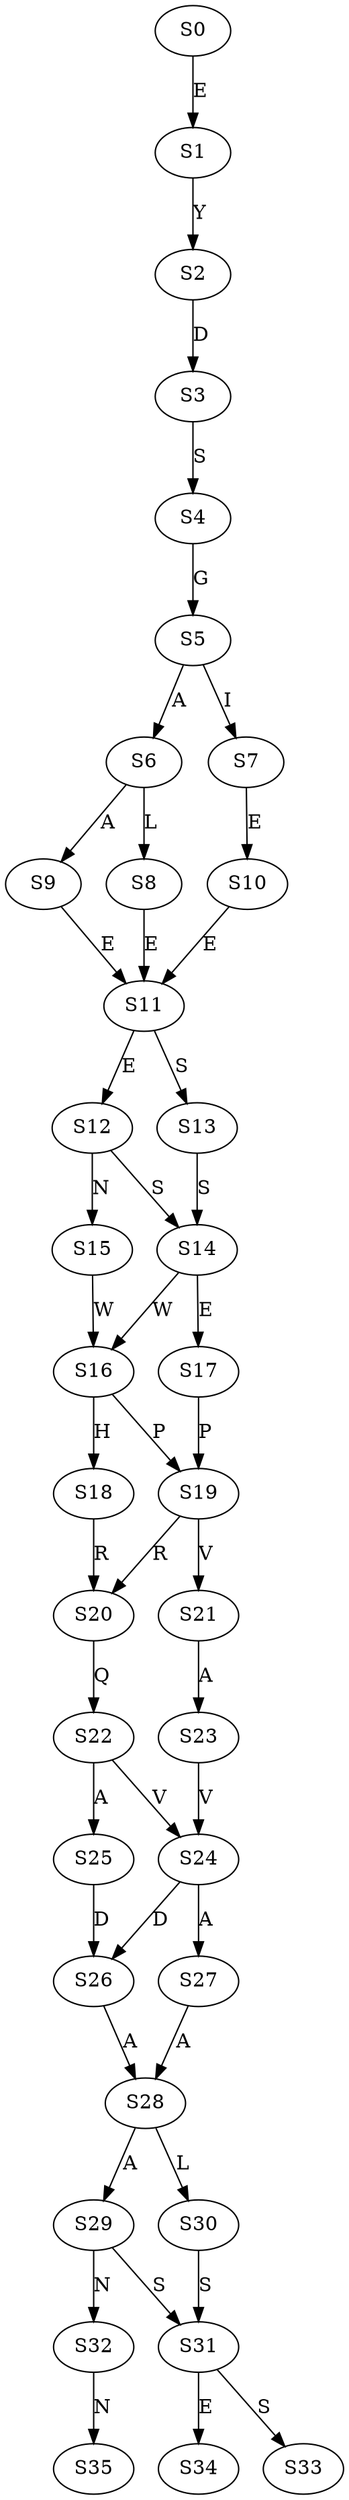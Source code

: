 strict digraph  {
	S0 -> S1 [ label = E ];
	S1 -> S2 [ label = Y ];
	S2 -> S3 [ label = D ];
	S3 -> S4 [ label = S ];
	S4 -> S5 [ label = G ];
	S5 -> S6 [ label = A ];
	S5 -> S7 [ label = I ];
	S6 -> S8 [ label = L ];
	S6 -> S9 [ label = A ];
	S7 -> S10 [ label = E ];
	S8 -> S11 [ label = E ];
	S9 -> S11 [ label = E ];
	S10 -> S11 [ label = E ];
	S11 -> S12 [ label = E ];
	S11 -> S13 [ label = S ];
	S12 -> S14 [ label = S ];
	S12 -> S15 [ label = N ];
	S13 -> S14 [ label = S ];
	S14 -> S16 [ label = W ];
	S14 -> S17 [ label = E ];
	S15 -> S16 [ label = W ];
	S16 -> S18 [ label = H ];
	S16 -> S19 [ label = P ];
	S17 -> S19 [ label = P ];
	S18 -> S20 [ label = R ];
	S19 -> S21 [ label = V ];
	S19 -> S20 [ label = R ];
	S20 -> S22 [ label = Q ];
	S21 -> S23 [ label = A ];
	S22 -> S24 [ label = V ];
	S22 -> S25 [ label = A ];
	S23 -> S24 [ label = V ];
	S24 -> S26 [ label = D ];
	S24 -> S27 [ label = A ];
	S25 -> S26 [ label = D ];
	S26 -> S28 [ label = A ];
	S27 -> S28 [ label = A ];
	S28 -> S29 [ label = A ];
	S28 -> S30 [ label = L ];
	S29 -> S31 [ label = S ];
	S29 -> S32 [ label = N ];
	S30 -> S31 [ label = S ];
	S31 -> S33 [ label = S ];
	S31 -> S34 [ label = E ];
	S32 -> S35 [ label = N ];
}
